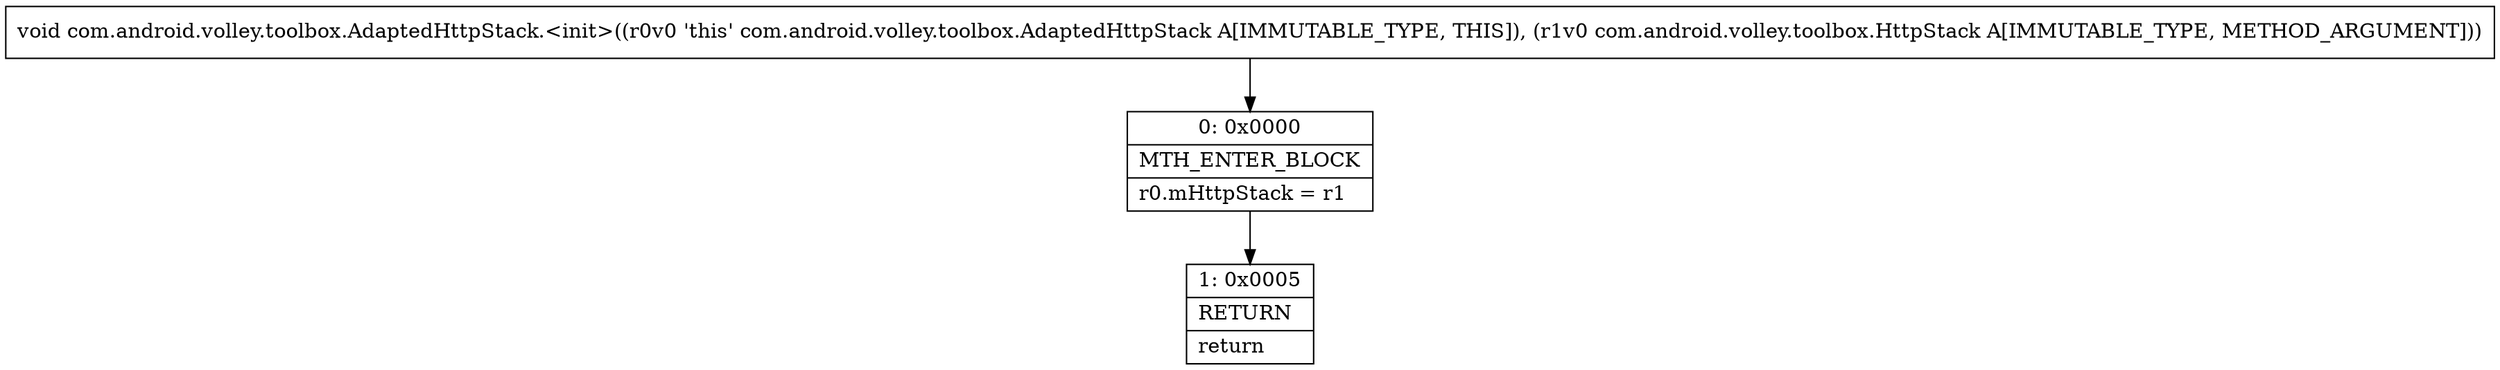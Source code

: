 digraph "CFG forcom.android.volley.toolbox.AdaptedHttpStack.\<init\>(Lcom\/android\/volley\/toolbox\/HttpStack;)V" {
Node_0 [shape=record,label="{0\:\ 0x0000|MTH_ENTER_BLOCK\l|r0.mHttpStack = r1\l}"];
Node_1 [shape=record,label="{1\:\ 0x0005|RETURN\l|return\l}"];
MethodNode[shape=record,label="{void com.android.volley.toolbox.AdaptedHttpStack.\<init\>((r0v0 'this' com.android.volley.toolbox.AdaptedHttpStack A[IMMUTABLE_TYPE, THIS]), (r1v0 com.android.volley.toolbox.HttpStack A[IMMUTABLE_TYPE, METHOD_ARGUMENT])) }"];
MethodNode -> Node_0;
Node_0 -> Node_1;
}

